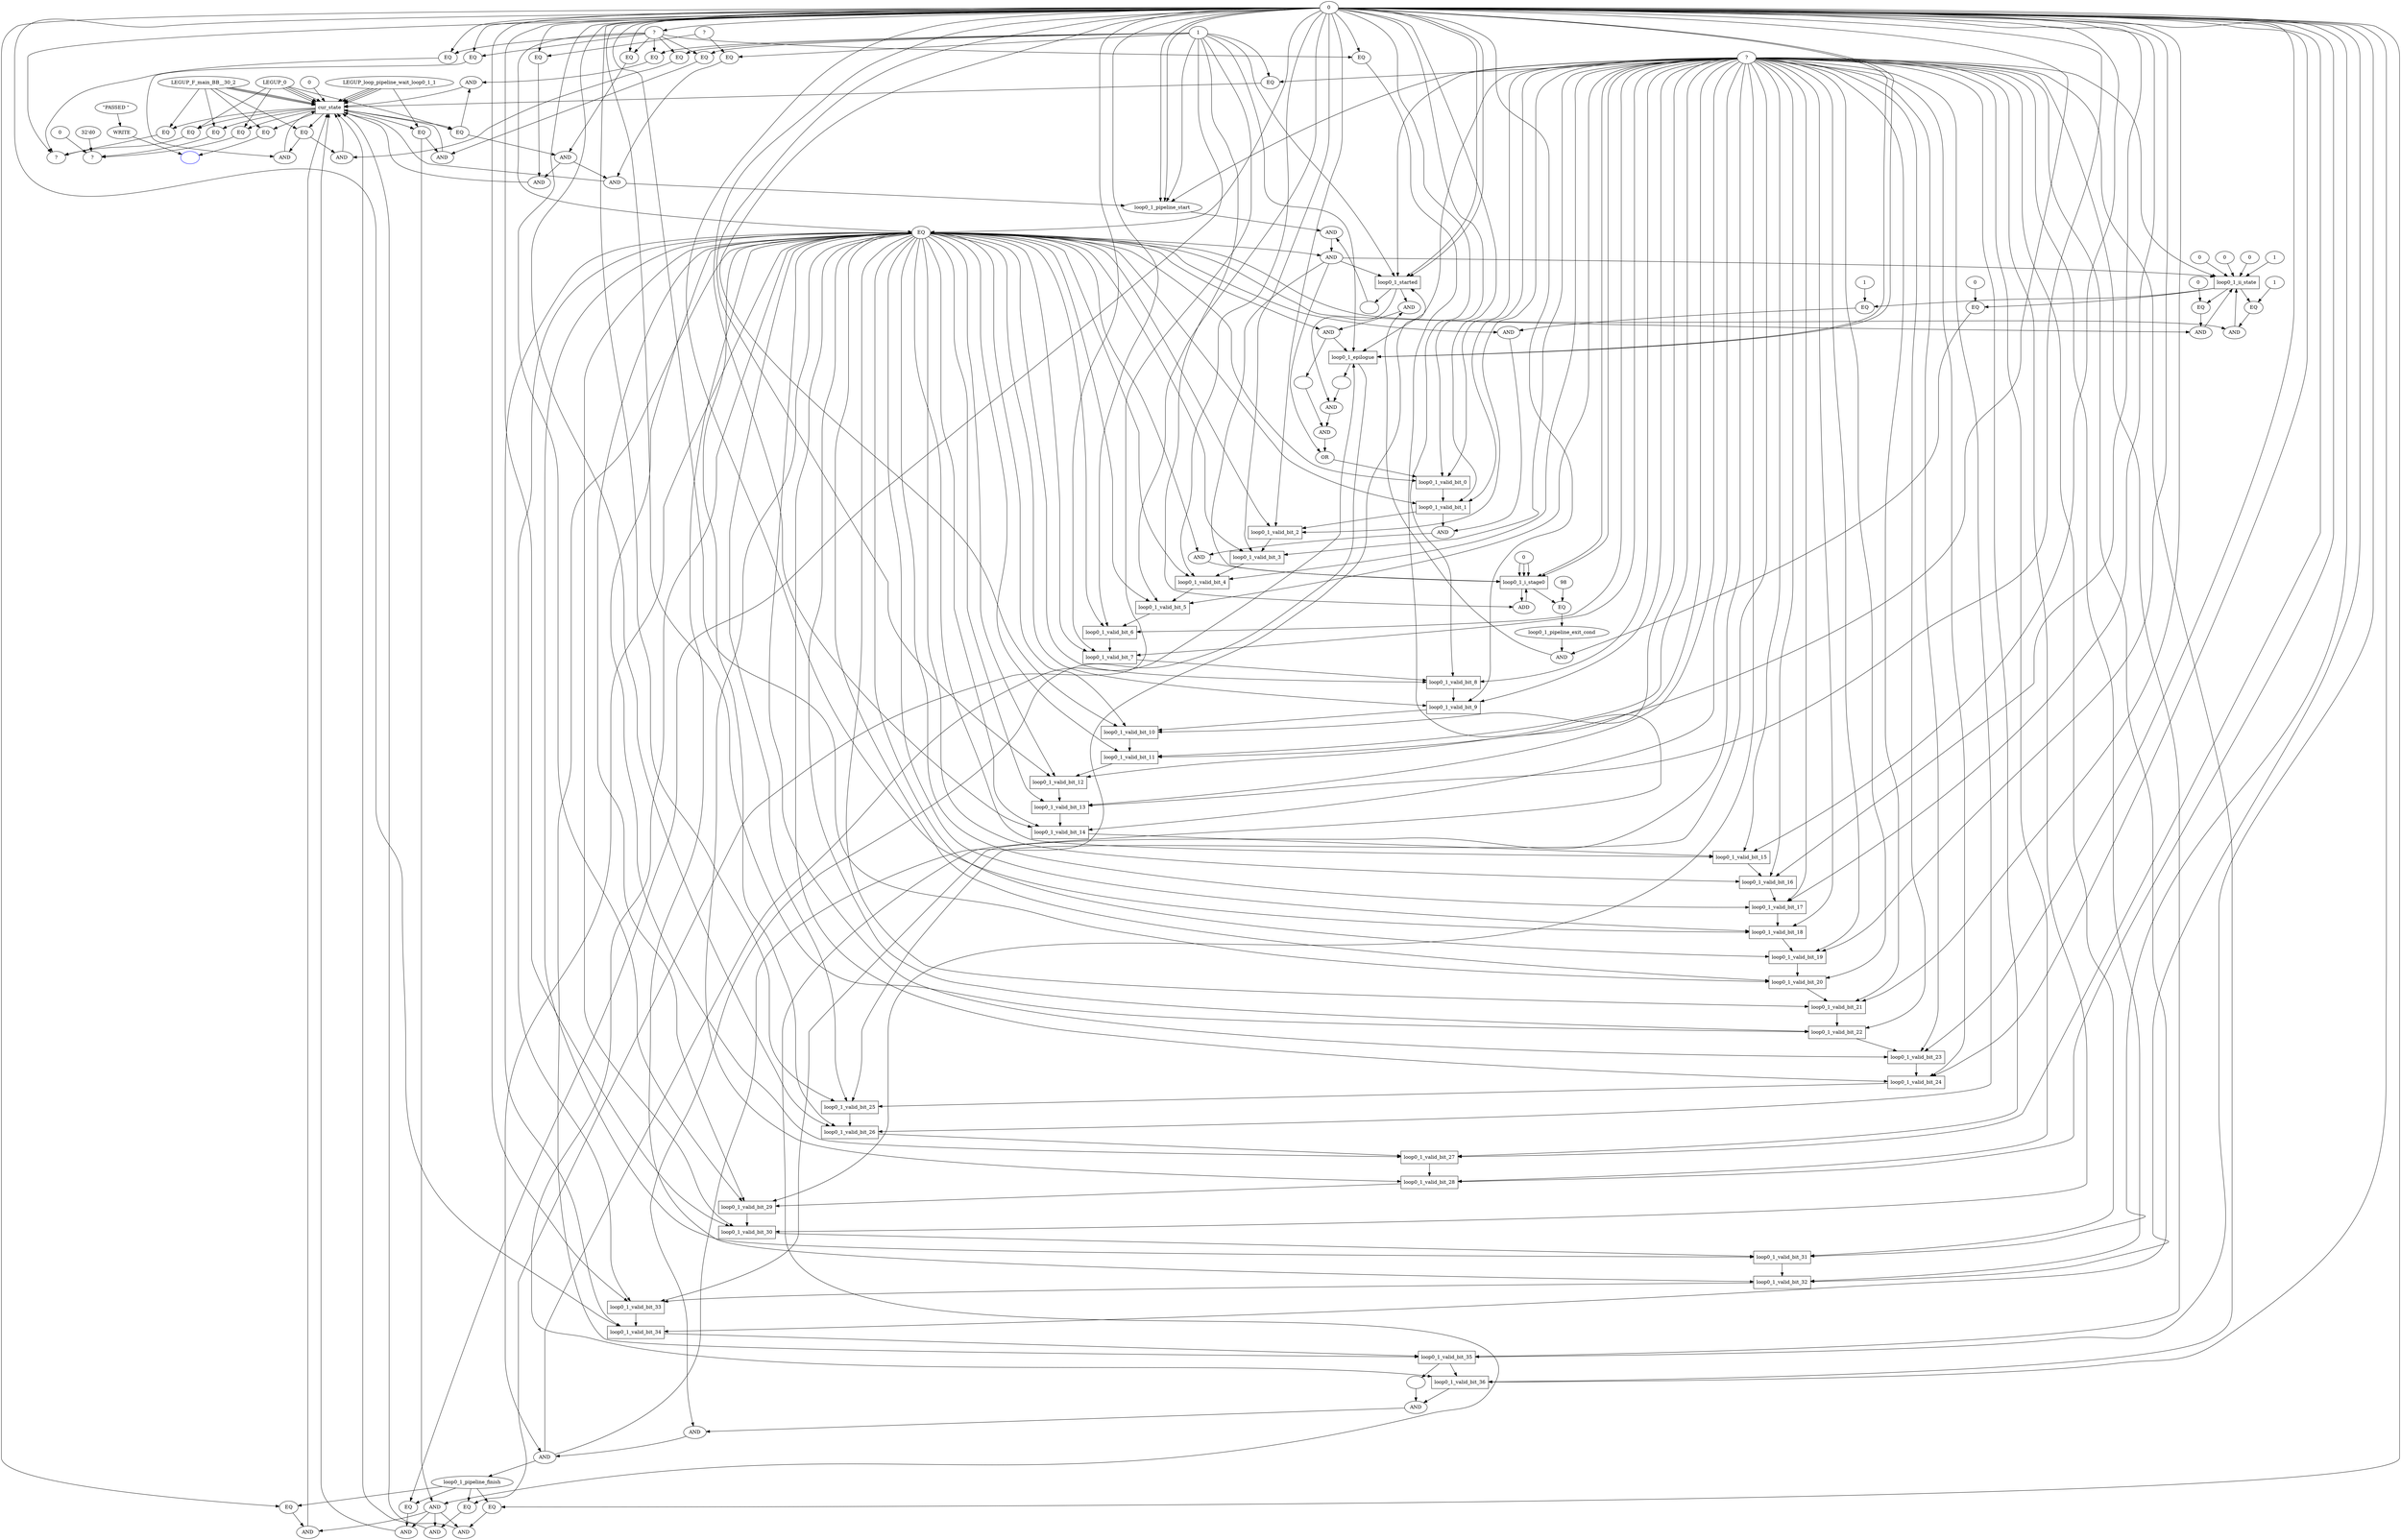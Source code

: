 //----------------------------------------------------------------------------//
// Generated by LegUp High-Level Synthesis Tool Version 4.0 (http://legup.org)
// Compiled: Mon Jun  4 15:32:40 2018
// University of Toronto
// For research and academic purposes only. Commercial use is prohibited.
// Please send bugs to: legup@eecg.toronto.edu
// Date: Wed Jan  2 17:40:08 2019
//----------------------------------------------------------------------------//

digraph {
Node0x2849db0[label="?"];
Node0x284a890[label="0"];
Node0x284a890 -> Node0x2849db0;
Node0x284d4a0[label="EQ"];
Node0x284d4a0 -> Node0x2849db0;
Node0x284d8a0[label="EQ"];
Node0x284d8a0 -> Node0x2849db0;
Node0x2861070[label="EQ"];
Node0x2861070 -> Node0x2849db0;
Node0x284a030[label="?"];
Node0x2861360[label="0"];
Node0x2861360 -> Node0x284a030;
Node0x2861560[label="32'd0"];
Node0x2861560 -> Node0x284a030;
Node0x2861780[label="EQ"];
Node0x2861780 -> Node0x284a030;
Node0x2861a50[label="EQ"];
Node0x2861a50 -> Node0x284a030;
Node0x29321b0[label="",color=blue];
Node0x2932290[label="WRITE"];
Node0x2932290 -> Node0x29321b0;
Node0x29326d0[label="EQ"];
Node0x29326d0 -> Node0x29321b0;
Node0x2849f00[label="?"];
Node0x2849f00 -> Node0x284d4a0;
Node0x284a890 -> Node0x284d4a0;
Node0x284dab0[label="cur_state",shape=box];
Node0x284dab0 -> Node0x284d8a0;
Node0x284dcb0[label="LEGUP_0"];
Node0x284dcb0 -> Node0x284d8a0;
Node0x284dab0 -> Node0x2861070;
Node0x284e180[label="LEGUP_F_main_BB__30_2"];
Node0x284e180 -> Node0x2861070;
Node0x284dab0 -> Node0x2861780;
Node0x284dcb0 -> Node0x2861780;
Node0x284dab0 -> Node0x2861a50;
Node0x284e180 -> Node0x2861a50;
Node0x29324b0[label="\"PASSED \""];
Node0x29324b0 -> Node0x2932290;
Node0x284dab0 -> Node0x29326d0;
Node0x284e180 -> Node0x29326d0;
Node0x284a890 -> Node0x2849f00;
Node0x284dcb0 -> Node0x284dab0;
Node0x284ded0[label="LEGUP_loop_pipeline_wait_loop0_1_1"];
Node0x284ded0 -> Node0x284dab0;
Node0x284dcb0 -> Node0x284dab0;
Node0x284ded0 -> Node0x284dab0;
Node0x284e180 -> Node0x284dab0;
Node0x284ded0 -> Node0x284dab0;
Node0x284e180 -> Node0x284dab0;
Node0x284ded0 -> Node0x284dab0;
Node0x284e180 -> Node0x284dab0;
Node0x284dcb0 -> Node0x284dab0;
Node0x284e2a0[label="0"];
Node0x284e2a0 -> Node0x284dab0;
Node0x284e770[label="AND"];
Node0x284e770 -> Node0x284dab0;
Node0x284f0e0[label="AND"];
Node0x284f0e0 -> Node0x284dab0;
Node0x284fb70[label="AND"];
Node0x284fb70 -> Node0x284dab0;
Node0x28500a0[label="AND"];
Node0x28500a0 -> Node0x284dab0;
Node0x2850840[label="AND"];
Node0x2850840 -> Node0x284dab0;
Node0x285f070[label="AND"];
Node0x285f070 -> Node0x284dab0;
Node0x285f630[label="AND"];
Node0x285f630 -> Node0x284dab0;
Node0x285fb60[label="AND"];
Node0x285fb60 -> Node0x284dab0;
Node0x2860090[label="AND"];
Node0x2860090 -> Node0x284dab0;
Node0x2860830[label="AND"];
Node0x2860830 -> Node0x284dab0;
Node0x2860d60[label="EQ"];
Node0x2860d60 -> Node0x284dab0;
Node0x284e970[label="EQ"];
Node0x284e970 -> Node0x284e770;
Node0x284ec70[label="EQ"];
Node0x284ec70 -> Node0x284e770;
Node0x284f2c0[label="AND"];
Node0x284f2c0 -> Node0x284f0e0;
Node0x284f830[label="EQ"];
Node0x284f830 -> Node0x284f0e0;
Node0x284f2c0 -> Node0x284fb70;
Node0x284fdc0[label="EQ"];
Node0x284fdc0 -> Node0x284fb70;
Node0x2850280[label="EQ"];
Node0x2850280 -> Node0x28500a0;
Node0x2850580[label="EQ"];
Node0x2850580 -> Node0x28500a0;
Node0x2850a20[label="AND"];
Node0x2850a20 -> Node0x2850840;
Node0x2850f90[label="EQ"];
Node0x2850f90 -> Node0x2850840;
Node0x2850a20 -> Node0x285f070;
Node0x285f350[label="EQ"];
Node0x285f350 -> Node0x285f070;
Node0x2850a20 -> Node0x285f630;
Node0x285f880[label="EQ"];
Node0x285f880 -> Node0x285f630;
Node0x2850a20 -> Node0x285fb60;
Node0x285fdb0[label="EQ"];
Node0x285fdb0 -> Node0x285fb60;
Node0x2860270[label="EQ"];
Node0x2860270 -> Node0x2860090;
Node0x2860570[label="EQ"];
Node0x2860570 -> Node0x2860090;
Node0x2860270 -> Node0x2860830;
Node0x2860a80[label="EQ"];
Node0x2860a80 -> Node0x2860830;
Node0x2849b30[label="?"];
Node0x2849b30 -> Node0x2860d60;
Node0x284eec0[label="1"];
Node0x284eec0 -> Node0x2860d60;
Node0x284dab0 -> Node0x284e970;
Node0x284dcb0 -> Node0x284e970;
Node0x2849f00 -> Node0x284ec70;
Node0x284eec0 -> Node0x284ec70;
Node0x284e970 -> Node0x284f2c0;
Node0x284f550[label="EQ"];
Node0x284f550 -> Node0x284f2c0;
Node0x2849c60[label="?"];
Node0x2849c60 -> Node0x284f830;
Node0x284eec0 -> Node0x284f830;
Node0x2849c60 -> Node0x284fdc0;
Node0x284a890 -> Node0x284fdc0;
Node0x284dab0 -> Node0x2850280;
Node0x284ded0 -> Node0x2850280;
Node0x2849f00 -> Node0x2850580;
Node0x284eec0 -> Node0x2850580;
Node0x2850280 -> Node0x2850a20;
Node0x2850cb0[label="EQ"];
Node0x2850cb0 -> Node0x2850a20;
Node0x2851190[label="loop0_1_pipeline_finish"];
Node0x2851190 -> Node0x2850f90;
Node0x284eec0 -> Node0x2850f90;
Node0x2851190 -> Node0x285f350;
Node0x284a890 -> Node0x285f350;
Node0x2851190 -> Node0x285f880;
Node0x284eec0 -> Node0x285f880;
Node0x2851190 -> Node0x285fdb0;
Node0x284a890 -> Node0x285fdb0;
Node0x284dab0 -> Node0x2860270;
Node0x284e180 -> Node0x2860270;
Node0x2849f00 -> Node0x2860570;
Node0x284eec0 -> Node0x2860570;
Node0x2849f00 -> Node0x2860a80;
Node0x284a890 -> Node0x2860a80;
Node0x2849f00 -> Node0x284f550;
Node0x284a890 -> Node0x284f550;
Node0x2849f00 -> Node0x2850cb0;
Node0x284a890 -> Node0x2850cb0;
Node0x2851390[label="AND"];
Node0x2851390 -> Node0x2851190;
Node0x28515b0[label="EQ"];
Node0x28515b0 -> Node0x2851390;
Node0x28518b0[label="AND"];
Node0x28518b0 -> Node0x2851390;
Node0x2849f00 -> Node0x28515b0;
Node0x284a890 -> Node0x28515b0;
Node0x2851ab0[label="loop0_1_epilogue",shape=box];
Node0x2851ab0 -> Node0x28518b0;
Node0x2857dc0[label="AND"];
Node0x2857dc0 -> Node0x28518b0;
Node0x284a890 -> Node0x2851ab0;
Node0x284eec0 -> Node0x2851ab0;
Node0x284a890 -> Node0x2851ab0;
Node0x2849b30 -> Node0x2851ab0;
Node0x2851ea0[label="AND"];
Node0x2851ea0 -> Node0x2851ab0;
Node0x2851390 -> Node0x2851ab0;
Node0x2857fe0[label=""];
Node0x2857fe0 -> Node0x2857dc0;
Node0x285ec90[label="loop0_1_valid_bit_36",shape=box];
Node0x285ec90 -> Node0x2857dc0;
Node0x28515b0 -> Node0x2851ea0;
Node0x2852130[label="AND"];
Node0x2852130 -> Node0x2851ea0;
Node0x28581e0[label="loop0_1_valid_bit_35",shape=box];
Node0x28581e0 -> Node0x2857fe0;
Node0x28581e0 -> Node0x285ec90;
Node0x284a890 -> Node0x285ec90;
Node0x28515b0 -> Node0x285ec90;
Node0x2849b30 -> Node0x285ec90;
Node0x2852350[label="loop0_1_started",shape=box];
Node0x2852350 -> Node0x2852130;
Node0x2853210[label="AND"];
Node0x2853210 -> Node0x2852130;
Node0x2858400[label="loop0_1_valid_bit_34",shape=box];
Node0x2858400 -> Node0x28581e0;
Node0x284a890 -> Node0x28581e0;
Node0x28515b0 -> Node0x28581e0;
Node0x2849b30 -> Node0x28581e0;
Node0x284a890 -> Node0x2852350;
Node0x284eec0 -> Node0x2852350;
Node0x284a890 -> Node0x2852350;
Node0x2849b30 -> Node0x2852350;
Node0x28526c0[label="AND"];
Node0x28526c0 -> Node0x2852350;
Node0x2851390 -> Node0x2852350;
Node0x2853430[label="EQ"];
Node0x2853430 -> Node0x2853210;
Node0x2855120[label="loop0_1_pipeline_exit_cond"];
Node0x2855120 -> Node0x2853210;
Node0x2858620[label="loop0_1_valid_bit_33",shape=box];
Node0x2858620 -> Node0x2858400;
Node0x284a890 -> Node0x2858400;
Node0x28515b0 -> Node0x2858400;
Node0x2849b30 -> Node0x2858400;
Node0x28515b0 -> Node0x28526c0;
Node0x2852950[label="AND"];
Node0x2852950 -> Node0x28526c0;
Node0x2853630[label="loop0_1_ii_state",shape=box];
Node0x2853630 -> Node0x2853430;
Node0x2854f20[label="0"];
Node0x2854f20 -> Node0x2853430;
Node0x2855320[label="EQ"];
Node0x2855320 -> Node0x2855120;
Node0x2858840[label="loop0_1_valid_bit_32",shape=box];
Node0x2858840 -> Node0x2858620;
Node0x284a890 -> Node0x2858620;
Node0x28515b0 -> Node0x2858620;
Node0x2849b30 -> Node0x2858620;
Node0x2852b70[label="loop0_1_pipeline_start"];
Node0x2852b70 -> Node0x2852950;
Node0x2852f50[label=""];
Node0x2852f50 -> Node0x2852950;
Node0x2853850[label="0"];
Node0x2853850 -> Node0x2853630;
Node0x2853a70[label="0"];
Node0x2853a70 -> Node0x2853630;
Node0x2853c90[label="1"];
Node0x2853c90 -> Node0x2853630;
Node0x2853ea0[label="0"];
Node0x2853ea0 -> Node0x2853630;
Node0x2849b30 -> Node0x2853630;
Node0x28526c0 -> Node0x2853630;
Node0x2854140[label="AND"];
Node0x2854140 -> Node0x2853630;
Node0x2854840[label="AND"];
Node0x2854840 -> Node0x2853630;
Node0x2855520[label="loop0_1_i_stage0",shape=box];
Node0x2855520 -> Node0x2855320;
Node0x2857b70[label="98"];
Node0x2857b70 -> Node0x2855320;
Node0x2858a60[label="loop0_1_valid_bit_31",shape=box];
Node0x2858a60 -> Node0x2858840;
Node0x284a890 -> Node0x2858840;
Node0x28515b0 -> Node0x2858840;
Node0x2849b30 -> Node0x2858840;
Node0x284a890 -> Node0x2852b70;
Node0x284a890 -> Node0x2852b70;
Node0x284eec0 -> Node0x2852b70;
Node0x2849b30 -> Node0x2852b70;
Node0x284f0e0 -> Node0x2852b70;
Node0x2852350 -> Node0x2852f50;
Node0x28515b0 -> Node0x2854140;
Node0x28543b0[label="EQ"];
Node0x28543b0 -> Node0x2854140;
Node0x28515b0 -> Node0x2854840;
Node0x2854a90[label="EQ"];
Node0x2854a90 -> Node0x2854840;
Node0x2855740[label="0"];
Node0x2855740 -> Node0x2855520;
Node0x2855740 -> Node0x2855520;
Node0x28559d0[label="ADD"];
Node0x28559d0 -> Node0x2855520;
Node0x2855740 -> Node0x2855520;
Node0x2849b30 -> Node0x2855520;
Node0x28526c0 -> Node0x2855520;
Node0x2855d90[label="AND"];
Node0x2855d90 -> Node0x2855520;
Node0x2849b30 -> Node0x2855520;
Node0x2858c80[label="loop0_1_valid_bit_30",shape=box];
Node0x2858c80 -> Node0x2858a60;
Node0x284a890 -> Node0x2858a60;
Node0x28515b0 -> Node0x2858a60;
Node0x2849b30 -> Node0x2858a60;
Node0x2853630 -> Node0x28543b0;
Node0x2854620[label="0"];
Node0x2854620 -> Node0x28543b0;
Node0x2853630 -> Node0x2854a90;
Node0x2854d00[label="1"];
Node0x2854d00 -> Node0x2854a90;
Node0x2855520 -> Node0x28559d0;
Node0x284eec0 -> Node0x28559d0;
Node0x28515b0 -> Node0x2855d90;
Node0x2856000[label="AND"];
Node0x2856000 -> Node0x2855d90;
Node0x2858ea0[label="loop0_1_valid_bit_29",shape=box];
Node0x2858ea0 -> Node0x2858c80;
Node0x284a890 -> Node0x2858c80;
Node0x28515b0 -> Node0x2858c80;
Node0x2849b30 -> Node0x2858c80;
Node0x2856220[label="AND"];
Node0x2856220 -> Node0x2856000;
Node0x2856920[label="loop0_1_valid_bit_1",shape=box];
Node0x2856920 -> Node0x2856000;
Node0x28590c0[label="loop0_1_valid_bit_28",shape=box];
Node0x28590c0 -> Node0x2858ea0;
Node0x284a890 -> Node0x2858ea0;
Node0x28515b0 -> Node0x2858ea0;
Node0x2849b30 -> Node0x2858ea0;
Node0x28515b0 -> Node0x2856220;
Node0x2856490[label="EQ"];
Node0x2856490 -> Node0x2856220;
Node0x2856b20[label="loop0_1_valid_bit_0",shape=box];
Node0x2856b20 -> Node0x2856920;
Node0x284a890 -> Node0x2856920;
Node0x28515b0 -> Node0x2856920;
Node0x2849b30 -> Node0x2856920;
Node0x28592e0[label="loop0_1_valid_bit_27",shape=box];
Node0x28592e0 -> Node0x28590c0;
Node0x284a890 -> Node0x28590c0;
Node0x28515b0 -> Node0x28590c0;
Node0x2849b30 -> Node0x28590c0;
Node0x2853630 -> Node0x2856490;
Node0x2856700[label="1"];
Node0x2856700 -> Node0x2856490;
Node0x2856d20[label="OR"];
Node0x2856d20 -> Node0x2856b20;
Node0x284a890 -> Node0x2856b20;
Node0x28515b0 -> Node0x2856b20;
Node0x2849b30 -> Node0x2856b20;
Node0x2859500[label="loop0_1_valid_bit_26",shape=box];
Node0x2859500 -> Node0x28592e0;
Node0x284a890 -> Node0x28592e0;
Node0x28515b0 -> Node0x28592e0;
Node0x2849b30 -> Node0x28592e0;
Node0x28526c0 -> Node0x2856d20;
Node0x2856fb0[label="AND"];
Node0x2856fb0 -> Node0x2856d20;
Node0x2859720[label="loop0_1_valid_bit_25",shape=box];
Node0x2859720 -> Node0x2859500;
Node0x284a890 -> Node0x2859500;
Node0x28515b0 -> Node0x2859500;
Node0x2849b30 -> Node0x2859500;
Node0x28571d0[label="AND"];
Node0x28571d0 -> Node0x2856fb0;
Node0x28576b0[label=""];
Node0x28576b0 -> Node0x2856fb0;
Node0x2859940[label="loop0_1_valid_bit_24",shape=box];
Node0x2859940 -> Node0x2859720;
Node0x284a890 -> Node0x2859720;
Node0x28515b0 -> Node0x2859720;
Node0x2849b30 -> Node0x2859720;
Node0x2852350 -> Node0x28571d0;
Node0x2857440[label=""];
Node0x2857440 -> Node0x28571d0;
Node0x2851ea0 -> Node0x28576b0;
Node0x2859b60[label="loop0_1_valid_bit_23",shape=box];
Node0x2859b60 -> Node0x2859940;
Node0x284a890 -> Node0x2859940;
Node0x28515b0 -> Node0x2859940;
Node0x2849b30 -> Node0x2859940;
Node0x2851ab0 -> Node0x2857440;
Node0x2859d80[label="loop0_1_valid_bit_22",shape=box];
Node0x2859d80 -> Node0x2859b60;
Node0x284a890 -> Node0x2859b60;
Node0x28515b0 -> Node0x2859b60;
Node0x2849b30 -> Node0x2859b60;
Node0x2859fa0[label="loop0_1_valid_bit_21",shape=box];
Node0x2859fa0 -> Node0x2859d80;
Node0x284a890 -> Node0x2859d80;
Node0x28515b0 -> Node0x2859d80;
Node0x2849b30 -> Node0x2859d80;
Node0x285a1c0[label="loop0_1_valid_bit_20",shape=box];
Node0x285a1c0 -> Node0x2859fa0;
Node0x284a890 -> Node0x2859fa0;
Node0x28515b0 -> Node0x2859fa0;
Node0x2849b30 -> Node0x2859fa0;
Node0x285a3e0[label="loop0_1_valid_bit_19",shape=box];
Node0x285a3e0 -> Node0x285a1c0;
Node0x284a890 -> Node0x285a1c0;
Node0x28515b0 -> Node0x285a1c0;
Node0x2849b30 -> Node0x285a1c0;
Node0x285a600[label="loop0_1_valid_bit_18",shape=box];
Node0x285a600 -> Node0x285a3e0;
Node0x284a890 -> Node0x285a3e0;
Node0x28515b0 -> Node0x285a3e0;
Node0x2849b30 -> Node0x285a3e0;
Node0x285a820[label="loop0_1_valid_bit_17",shape=box];
Node0x285a820 -> Node0x285a600;
Node0x284a890 -> Node0x285a600;
Node0x28515b0 -> Node0x285a600;
Node0x2849b30 -> Node0x285a600;
Node0x285aa40[label="loop0_1_valid_bit_16",shape=box];
Node0x285aa40 -> Node0x285a820;
Node0x284a890 -> Node0x285a820;
Node0x28515b0 -> Node0x285a820;
Node0x2849b30 -> Node0x285a820;
Node0x285ac60[label="loop0_1_valid_bit_15",shape=box];
Node0x285ac60 -> Node0x285aa40;
Node0x284a890 -> Node0x285aa40;
Node0x28515b0 -> Node0x285aa40;
Node0x2849b30 -> Node0x285aa40;
Node0x285ae80[label="loop0_1_valid_bit_14",shape=box];
Node0x285ae80 -> Node0x285ac60;
Node0x284a890 -> Node0x285ac60;
Node0x28515b0 -> Node0x285ac60;
Node0x2849b30 -> Node0x285ac60;
Node0x285b0a0[label="loop0_1_valid_bit_13",shape=box];
Node0x285b0a0 -> Node0x285ae80;
Node0x284a890 -> Node0x285ae80;
Node0x28515b0 -> Node0x285ae80;
Node0x2849b30 -> Node0x285ae80;
Node0x285b2c0[label="loop0_1_valid_bit_12",shape=box];
Node0x285b2c0 -> Node0x285b0a0;
Node0x284a890 -> Node0x285b0a0;
Node0x28515b0 -> Node0x285b0a0;
Node0x2849b30 -> Node0x285b0a0;
Node0x285b4e0[label="loop0_1_valid_bit_11",shape=box];
Node0x285b4e0 -> Node0x285b2c0;
Node0x284a890 -> Node0x285b2c0;
Node0x28515b0 -> Node0x285b2c0;
Node0x2849b30 -> Node0x285b2c0;
Node0x285b700[label="loop0_1_valid_bit_10",shape=box];
Node0x285b700 -> Node0x285b4e0;
Node0x284a890 -> Node0x285b4e0;
Node0x28515b0 -> Node0x285b4e0;
Node0x2849b30 -> Node0x285b4e0;
Node0x285b920[label="loop0_1_valid_bit_9",shape=box];
Node0x285b920 -> Node0x285b700;
Node0x284a890 -> Node0x285b700;
Node0x28515b0 -> Node0x285b700;
Node0x2849b30 -> Node0x285b700;
Node0x285bb40[label="loop0_1_valid_bit_8",shape=box];
Node0x285bb40 -> Node0x285b920;
Node0x284a890 -> Node0x285b920;
Node0x28515b0 -> Node0x285b920;
Node0x2849b30 -> Node0x285b920;
Node0x285bd60[label="loop0_1_valid_bit_7",shape=box];
Node0x285bd60 -> Node0x285bb40;
Node0x284a890 -> Node0x285bb40;
Node0x28515b0 -> Node0x285bb40;
Node0x2849b30 -> Node0x285bb40;
Node0x285bf80[label="loop0_1_valid_bit_6",shape=box];
Node0x285bf80 -> Node0x285bd60;
Node0x284a890 -> Node0x285bd60;
Node0x28515b0 -> Node0x285bd60;
Node0x2849b30 -> Node0x285bd60;
Node0x285c1a0[label="loop0_1_valid_bit_5",shape=box];
Node0x285c1a0 -> Node0x285bf80;
Node0x284a890 -> Node0x285bf80;
Node0x28515b0 -> Node0x285bf80;
Node0x2849b30 -> Node0x285bf80;
Node0x285c3c0[label="loop0_1_valid_bit_4",shape=box];
Node0x285c3c0 -> Node0x285c1a0;
Node0x284a890 -> Node0x285c1a0;
Node0x28515b0 -> Node0x285c1a0;
Node0x2849b30 -> Node0x285c1a0;
Node0x285c5e0[label="loop0_1_valid_bit_3",shape=box];
Node0x285c5e0 -> Node0x285c3c0;
Node0x284a890 -> Node0x285c3c0;
Node0x28515b0 -> Node0x285c3c0;
Node0x2849b30 -> Node0x285c3c0;
Node0x285c800[label="loop0_1_valid_bit_2",shape=box];
Node0x285c800 -> Node0x285c5e0;
Node0x284a890 -> Node0x285c5e0;
Node0x28515b0 -> Node0x285c5e0;
Node0x2849b30 -> Node0x285c5e0;
Node0x2856920 -> Node0x285c800;
Node0x284a890 -> Node0x285c800;
Node0x28515b0 -> Node0x285c800;
Node0x2849b30 -> Node0x285c800;
}
